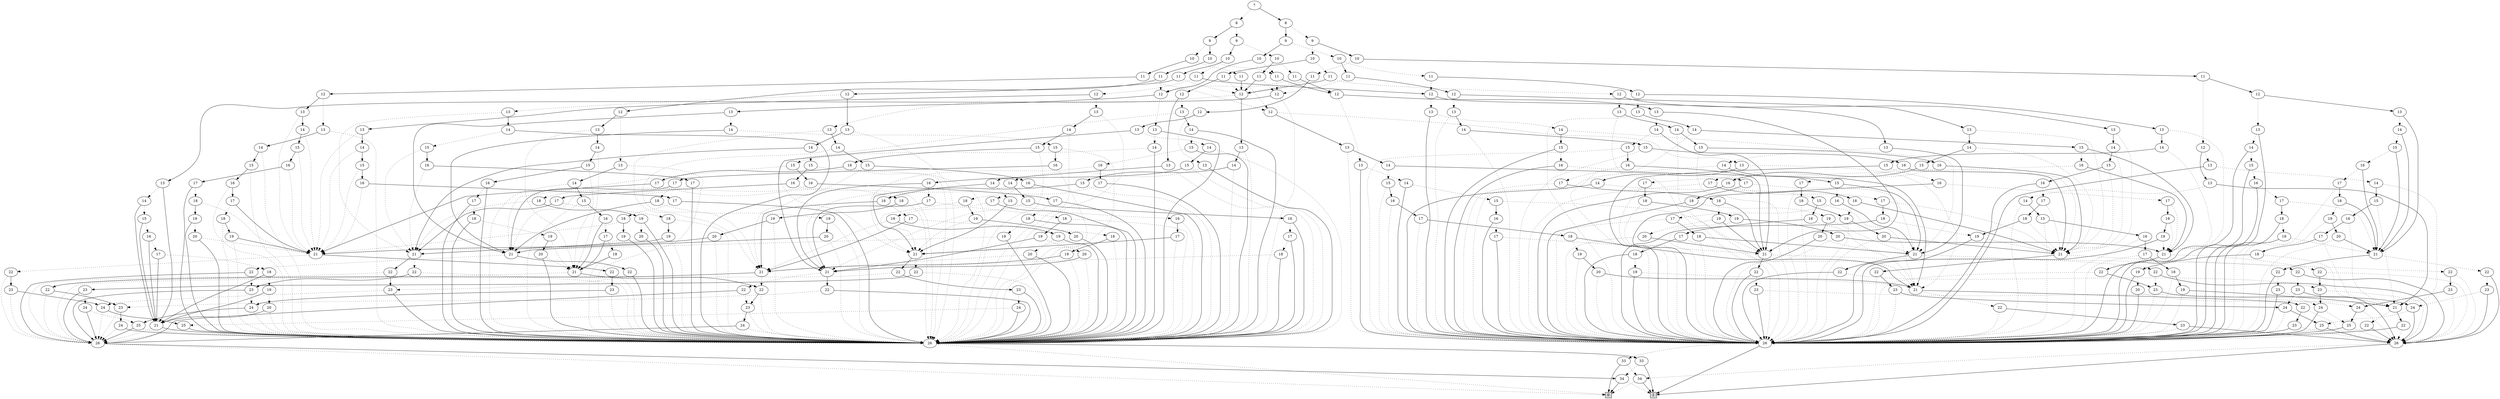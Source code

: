 digraph G {
0 [shape=box, label="0", style=filled, shape=box, height=0.3, width=0.3];
1 [shape=box, label="1", style=filled, shape=box, height=0.3, width=0.3];
61360 [label="7"];
61360 -> 61255 [style=dotted];
61360 -> 61359 [style=filled];
61255 [label="8"];
61255 -> 61227 [style=dotted];
61255 -> 61254 [style=filled];
61227 [label="9"];
61227 -> 61202 [style=dotted];
61227 -> 61226 [style=filled];
61202 [label="10"];
61202 -> 61201 [style=dotted];
61202 -> 60271 [style=filled];
61201 [label="11"];
61201 -> 60211 [style=dotted];
61201 -> 61200 [style=filled];
60211 [label="12"];
60211 -> 60202 [style=dotted];
60211 -> 60210 [style=filled];
60202 [label="13"];
60202 -> 60201 [style=dotted];
60202 -> 60185 [style=filled];
60201 [label="14"];
60201 -> 60200 [style=dotted];
60201 -> 60185 [style=filled];
60200 [label="15"];
60200 -> 60195 [style=dotted];
60200 -> 60199 [style=filled];
60195 [label="21"];
60195 -> 60190 [style=dotted];
60195 -> 60194 [style=filled];
60190 [label="22"];
60190 -> 60189 [style=dotted];
60190 -> 60186 [style=filled];
60189 [label="23"];
60189 -> 60188 [style=dotted];
60189 -> 60186 [style=filled];
60188 [label="24"];
60188 -> 60185 [style=dotted];
60188 -> 60187 [style=filled];
60185 [label="26"];
60185 -> 0 [style=dotted];
60185 -> 1198 [style=filled];
1198 [label="33"];
1198 -> 71 [style=dotted];
1198 -> 1 [style=filled];
71 [label="34"];
71 -> 1 [style=dotted];
71 -> 0 [style=filled];
60187 [label="25"];
60187 -> 60185 [style=dotted];
60187 -> 60186 [style=filled];
60186 [label="26"];
60186 -> 0 [style=dotted];
60186 -> 71 [style=filled];
60194 [label="22"];
60194 -> 60193 [style=dotted];
60194 -> 60185 [style=filled];
60193 [label="23"];
60193 -> 60192 [style=dotted];
60193 -> 60185 [style=filled];
60192 [label="24"];
60192 -> 60186 [style=dotted];
60192 -> 60191 [style=filled];
60191 [label="25"];
60191 -> 60186 [style=dotted];
60191 -> 60185 [style=filled];
60199 [label="16"];
60199 -> 60195 [style=dotted];
60199 -> 60198 [style=filled];
60198 [label="17"];
60198 -> 60197 [style=dotted];
60198 -> 60185 [style=filled];
60197 [label="18"];
60197 -> 60196 [style=dotted];
60197 -> 60185 [style=filled];
60196 [label="19"];
60196 -> 60195 [style=dotted];
60196 -> 60185 [style=filled];
60210 [label="13"];
60210 -> 60209 [style=dotted];
60210 -> 60195 [style=filled];
60209 [label="14"];
60209 -> 60208 [style=dotted];
60209 -> 60195 [style=filled];
60208 [label="15"];
60208 -> 60185 [style=dotted];
60208 -> 60207 [style=filled];
60207 [label="16"];
60207 -> 60185 [style=dotted];
60207 -> 60206 [style=filled];
60206 [label="17"];
60206 -> 60205 [style=dotted];
60206 -> 60195 [style=filled];
60205 [label="18"];
60205 -> 60204 [style=dotted];
60205 -> 60195 [style=filled];
60204 [label="19"];
60204 -> 60185 [style=dotted];
60204 -> 60203 [style=filled];
60203 [label="20"];
60203 -> 60185 [style=dotted];
60203 -> 60195 [style=filled];
61200 [label="12"];
61200 -> 61191 [style=dotted];
61200 -> 61199 [style=filled];
61191 [label="13"];
61191 -> 61190 [style=dotted];
61191 -> 61176 [style=filled];
61190 [label="14"];
61190 -> 61189 [style=dotted];
61190 -> 61176 [style=filled];
61189 [label="15"];
61189 -> 61186 [style=dotted];
61189 -> 61188 [style=filled];
61186 [label="21"];
61186 -> 61181 [style=dotted];
61186 -> 61185 [style=filled];
61181 [label="22"];
61181 -> 61180 [style=dotted];
61181 -> 61177 [style=filled];
61180 [label="23"];
61180 -> 61179 [style=dotted];
61180 -> 61177 [style=filled];
61179 [label="24"];
61179 -> 61176 [style=dotted];
61179 -> 61178 [style=filled];
61176 [label="26"];
61176 -> 1194 [style=dotted];
61176 -> 1 [style=filled];
1194 [label="33"];
1194 -> 70 [style=dotted];
1194 -> 0 [style=filled];
70 [label="34"];
70 -> 0 [style=dotted];
70 -> 1 [style=filled];
61178 [label="25"];
61178 -> 61176 [style=dotted];
61178 -> 61177 [style=filled];
61177 [label="26"];
61177 -> 70 [style=dotted];
61177 -> 1 [style=filled];
61185 [label="22"];
61185 -> 61184 [style=dotted];
61185 -> 61176 [style=filled];
61184 [label="23"];
61184 -> 61183 [style=dotted];
61184 -> 61176 [style=filled];
61183 [label="24"];
61183 -> 61177 [style=dotted];
61183 -> 61182 [style=filled];
61182 [label="25"];
61182 -> 61177 [style=dotted];
61182 -> 61176 [style=filled];
61188 [label="16"];
61188 -> 61187 [style=dotted];
61188 -> 61176 [style=filled];
61187 [label="17"];
61187 -> 61186 [style=dotted];
61187 -> 61176 [style=filled];
61199 [label="13"];
61199 -> 61198 [style=dotted];
61199 -> 61186 [style=filled];
61198 [label="14"];
61198 -> 61197 [style=dotted];
61198 -> 61186 [style=filled];
61197 [label="15"];
61197 -> 61176 [style=dotted];
61197 -> 61196 [style=filled];
61196 [label="16"];
61196 -> 61195 [style=dotted];
61196 -> 61186 [style=filled];
61195 [label="17"];
61195 -> 61176 [style=dotted];
61195 -> 61194 [style=filled];
61194 [label="18"];
61194 -> 61193 [style=dotted];
61194 -> 61186 [style=filled];
61193 [label="19"];
61193 -> 61192 [style=dotted];
61193 -> 61186 [style=filled];
61192 [label="20"];
61192 -> 61176 [style=dotted];
61192 -> 61186 [style=filled];
60271 [label="11"];
60271 -> 60247 [style=dotted];
60271 -> 60270 [style=filled];
60247 [label="12"];
60247 -> 60185 [style=dotted];
60247 -> 60246 [style=filled];
60246 [label="13"];
60246 -> 60245 [style=dotted];
60246 -> 60238 [style=filled];
60245 [label="14"];
60245 -> 60244 [style=dotted];
60245 -> 60238 [style=filled];
60244 [label="15"];
60244 -> 60243 [style=dotted];
60244 -> 60238 [style=filled];
60243 [label="16"];
60243 -> 60242 [style=dotted];
60243 -> 60238 [style=filled];
60242 [label="17"];
60242 -> 60241 [style=dotted];
60242 -> 60238 [style=filled];
60241 [label="18"];
60241 -> 60240 [style=dotted];
60241 -> 60238 [style=filled];
60240 [label="19"];
60240 -> 60239 [style=dotted];
60240 -> 60238 [style=filled];
60239 [label="20"];
60239 -> 60185 [style=dotted];
60239 -> 60238 [style=filled];
60238 [label="21"];
60238 -> 60186 [style=dotted];
60238 -> 60185 [style=filled];
60270 [label="12"];
60270 -> 60262 [style=dotted];
60270 -> 60269 [style=filled];
60262 [label="13"];
60262 -> 60254 [style=dotted];
60262 -> 60261 [style=filled];
60254 [label="21"];
60254 -> 60250 [style=dotted];
60254 -> 60253 [style=filled];
60250 [label="22"];
60250 -> 60185 [style=dotted];
60250 -> 60249 [style=filled];
60249 [label="23"];
60249 -> 60185 [style=dotted];
60249 -> 60248 [style=filled];
60248 [label="24"];
60248 -> 60185 [style=dotted];
60248 -> 60186 [style=filled];
60253 [label="22"];
60253 -> 60186 [style=dotted];
60253 -> 60252 [style=filled];
60252 [label="23"];
60252 -> 60186 [style=dotted];
60252 -> 60251 [style=filled];
60251 [label="24"];
60251 -> 60186 [style=dotted];
60251 -> 60185 [style=filled];
60261 [label="14"];
60261 -> 60254 [style=dotted];
60261 -> 60260 [style=filled];
60260 [label="15"];
60260 -> 60254 [style=dotted];
60260 -> 60259 [style=filled];
60259 [label="16"];
60259 -> 60258 [style=dotted];
60259 -> 60185 [style=filled];
60258 [label="17"];
60258 -> 60257 [style=dotted];
60258 -> 60185 [style=filled];
60257 [label="18"];
60257 -> 60254 [style=dotted];
60257 -> 60256 [style=filled];
60256 [label="19"];
60256 -> 60255 [style=dotted];
60256 -> 60185 [style=filled];
60255 [label="20"];
60255 -> 60254 [style=dotted];
60255 -> 60185 [style=filled];
60269 [label="13"];
60269 -> 60185 [style=dotted];
60269 -> 60268 [style=filled];
60268 [label="14"];
60268 -> 60185 [style=dotted];
60268 -> 60267 [style=filled];
60267 [label="15"];
60267 -> 60185 [style=dotted];
60267 -> 60266 [style=filled];
60266 [label="16"];
60266 -> 60265 [style=dotted];
60266 -> 60254 [style=filled];
60265 [label="17"];
60265 -> 60264 [style=dotted];
60265 -> 60254 [style=filled];
60264 [label="18"];
60264 -> 60185 [style=dotted];
60264 -> 60263 [style=filled];
60263 [label="19"];
60263 -> 60185 [style=dotted];
60263 -> 60254 [style=filled];
61226 [label="10"];
61226 -> 61225 [style=dotted];
61226 -> 60340 [style=filled];
61225 [label="11"];
61225 -> 60293 [style=dotted];
61225 -> 61224 [style=filled];
60293 [label="12"];
60293 -> 60285 [style=dotted];
60293 -> 60292 [style=filled];
60285 [label="13"];
60285 -> 60185 [style=dotted];
60285 -> 60284 [style=filled];
60284 [label="14"];
60284 -> 60185 [style=dotted];
60284 -> 60283 [style=filled];
60283 [label="15"];
60283 -> 60185 [style=dotted];
60283 -> 60282 [style=filled];
60282 [label="16"];
60282 -> 60185 [style=dotted];
60282 -> 60281 [style=filled];
60281 [label="17"];
60281 -> 60280 [style=dotted];
60281 -> 60277 [style=filled];
60280 [label="18"];
60280 -> 60185 [style=dotted];
60280 -> 60279 [style=filled];
60279 [label="19"];
60279 -> 60185 [style=dotted];
60279 -> 60278 [style=filled];
60278 [label="20"];
60278 -> 60185 [style=dotted];
60278 -> 60277 [style=filled];
60277 [label="21"];
60277 -> 60274 [style=dotted];
60277 -> 60276 [style=filled];
60274 [label="22"];
60274 -> 60186 [style=dotted];
60274 -> 60273 [style=filled];
60273 [label="23"];
60273 -> 60186 [style=dotted];
60273 -> 60192 [style=filled];
60276 [label="22"];
60276 -> 60185 [style=dotted];
60276 -> 60275 [style=filled];
60275 [label="23"];
60275 -> 60185 [style=dotted];
60275 -> 60188 [style=filled];
60292 [label="13"];
60292 -> 60277 [style=dotted];
60292 -> 60291 [style=filled];
60291 [label="14"];
60291 -> 60277 [style=dotted];
60291 -> 60290 [style=filled];
60290 [label="15"];
60290 -> 60277 [style=dotted];
60290 -> 60289 [style=filled];
60289 [label="16"];
60289 -> 60277 [style=dotted];
60289 -> 60288 [style=filled];
60288 [label="17"];
60288 -> 60287 [style=dotted];
60288 -> 60185 [style=filled];
60287 [label="18"];
60287 -> 60277 [style=dotted];
60287 -> 60286 [style=filled];
60286 [label="19"];
60286 -> 60277 [style=dotted];
60286 -> 60185 [style=filled];
61224 [label="12"];
61224 -> 61217 [style=dotted];
61224 -> 61223 [style=filled];
61217 [label="13"];
61217 -> 61216 [style=dotted];
61217 -> 61176 [style=filled];
61216 [label="14"];
61216 -> 61209 [style=dotted];
61216 -> 61215 [style=filled];
61209 [label="21"];
61209 -> 61205 [style=dotted];
61209 -> 61208 [style=filled];
61205 [label="22"];
61205 -> 61204 [style=dotted];
61205 -> 61177 [style=filled];
61204 [label="23"];
61204 -> 61176 [style=dotted];
61204 -> 61203 [style=filled];
61203 [label="24"];
61203 -> 61178 [style=dotted];
61203 -> 61177 [style=filled];
61208 [label="22"];
61208 -> 61207 [style=dotted];
61208 -> 61176 [style=filled];
61207 [label="23"];
61207 -> 61177 [style=dotted];
61207 -> 61206 [style=filled];
61206 [label="24"];
61206 -> 61182 [style=dotted];
61206 -> 61176 [style=filled];
61215 [label="15"];
61215 -> 61214 [style=dotted];
61215 -> 61176 [style=filled];
61214 [label="16"];
61214 -> 61213 [style=dotted];
61214 -> 61176 [style=filled];
61213 [label="17"];
61213 -> 61209 [style=dotted];
61213 -> 61212 [style=filled];
61212 [label="18"];
61212 -> 61211 [style=dotted];
61212 -> 61176 [style=filled];
61211 [label="19"];
61211 -> 61209 [style=dotted];
61211 -> 61210 [style=filled];
61210 [label="20"];
61210 -> 61209 [style=dotted];
61210 -> 61176 [style=filled];
61223 [label="13"];
61223 -> 61222 [style=dotted];
61223 -> 61209 [style=filled];
61222 [label="14"];
61222 -> 61176 [style=dotted];
61222 -> 61221 [style=filled];
61221 [label="15"];
61221 -> 61220 [style=dotted];
61221 -> 61209 [style=filled];
61220 [label="16"];
61220 -> 61219 [style=dotted];
61220 -> 61209 [style=filled];
61219 [label="17"];
61219 -> 61176 [style=dotted];
61219 -> 61218 [style=filled];
61218 [label="18"];
61218 -> 61176 [style=dotted];
61218 -> 61209 [style=filled];
60340 [label="11"];
60340 -> 60270 [style=dotted];
60340 -> 60339 [style=filled];
60339 [label="12"];
60339 -> 60331 [style=dotted];
60339 -> 60338 [style=filled];
60331 [label="13"];
60331 -> 60323 [style=dotted];
60331 -> 60330 [style=filled];
60323 [label="21"];
60323 -> 60321 [style=dotted];
60323 -> 60322 [style=filled];
60321 [label="22"];
60321 -> 60185 [style=dotted];
60321 -> 60189 [style=filled];
60322 [label="22"];
60322 -> 60186 [style=dotted];
60322 -> 60193 [style=filled];
60330 [label="14"];
60330 -> 60329 [style=dotted];
60330 -> 60185 [style=filled];
60329 [label="15"];
60329 -> 60323 [style=dotted];
60329 -> 60328 [style=filled];
60328 [label="16"];
60328 -> 60323 [style=dotted];
60328 -> 60327 [style=filled];
60327 [label="17"];
60327 -> 60326 [style=dotted];
60327 -> 60185 [style=filled];
60326 [label="18"];
60326 -> 60323 [style=dotted];
60326 -> 60325 [style=filled];
60325 [label="19"];
60325 -> 60324 [style=dotted];
60325 -> 60185 [style=filled];
60324 [label="20"];
60324 -> 60323 [style=dotted];
60324 -> 60185 [style=filled];
60338 [label="13"];
60338 -> 60185 [style=dotted];
60338 -> 60337 [style=filled];
60337 [label="14"];
60337 -> 60336 [style=dotted];
60337 -> 60323 [style=filled];
60336 [label="15"];
60336 -> 60185 [style=dotted];
60336 -> 60335 [style=filled];
60335 [label="16"];
60335 -> 60185 [style=dotted];
60335 -> 60334 [style=filled];
60334 [label="17"];
60334 -> 60333 [style=dotted];
60334 -> 60323 [style=filled];
60333 [label="18"];
60333 -> 60185 [style=dotted];
60333 -> 60332 [style=filled];
60332 [label="19"];
60332 -> 60185 [style=dotted];
60332 -> 60323 [style=filled];
61254 [label="9"];
61254 -> 61251 [style=dotted];
61254 -> 61253 [style=filled];
61251 [label="10"];
61251 -> 61249 [style=dotted];
61251 -> 61250 [style=filled];
61249 [label="11"];
61249 -> 61248 [style=dotted];
61249 -> 60270 [style=filled];
61248 [label="12"];
61248 -> 61239 [style=dotted];
61248 -> 61247 [style=filled];
61239 [label="13"];
61239 -> 61232 [style=dotted];
61239 -> 61238 [style=filled];
61232 [label="21"];
61232 -> 61229 [style=dotted];
61232 -> 61231 [style=filled];
61229 [label="22"];
61229 -> 61176 [style=dotted];
61229 -> 61228 [style=filled];
61228 [label="23"];
61228 -> 61176 [style=dotted];
61228 -> 61177 [style=filled];
61231 [label="22"];
61231 -> 61177 [style=dotted];
61231 -> 61230 [style=filled];
61230 [label="23"];
61230 -> 61177 [style=dotted];
61230 -> 61176 [style=filled];
61238 [label="14"];
61238 -> 61237 [style=dotted];
61238 -> 61176 [style=filled];
61237 [label="15"];
61237 -> 61232 [style=dotted];
61237 -> 61236 [style=filled];
61236 [label="16"];
61236 -> 61232 [style=dotted];
61236 -> 61235 [style=filled];
61235 [label="17"];
61235 -> 61232 [style=dotted];
61235 -> 61234 [style=filled];
61234 [label="18"];
61234 -> 61233 [style=dotted];
61234 -> 61176 [style=filled];
61233 [label="19"];
61233 -> 61232 [style=dotted];
61233 -> 61176 [style=filled];
61247 [label="13"];
61247 -> 61176 [style=dotted];
61247 -> 61246 [style=filled];
61246 [label="14"];
61246 -> 61245 [style=dotted];
61246 -> 61232 [style=filled];
61245 [label="15"];
61245 -> 61176 [style=dotted];
61245 -> 61244 [style=filled];
61244 [label="16"];
61244 -> 61176 [style=dotted];
61244 -> 61243 [style=filled];
61243 [label="17"];
61243 -> 61176 [style=dotted];
61243 -> 61242 [style=filled];
61242 [label="18"];
61242 -> 61241 [style=dotted];
61242 -> 61232 [style=filled];
61241 [label="19"];
61241 -> 61176 [style=dotted];
61241 -> 61240 [style=filled];
61240 [label="20"];
61240 -> 61176 [style=dotted];
61240 -> 61232 [style=filled];
61250 [label="11"];
61250 -> 61248 [style=dotted];
61250 -> 60386 [style=filled];
60386 [label="12"];
60386 -> 60377 [style=dotted];
60386 -> 60385 [style=filled];
60377 [label="13"];
60377 -> 60185 [style=dotted];
60377 -> 60376 [style=filled];
60376 [label="14"];
60376 -> 60185 [style=dotted];
60376 -> 60375 [style=filled];
60375 [label="15"];
60375 -> 60185 [style=dotted];
60375 -> 60374 [style=filled];
60374 [label="16"];
60374 -> 60185 [style=dotted];
60374 -> 60373 [style=filled];
60373 [label="17"];
60373 -> 60372 [style=dotted];
60373 -> 60277 [style=filled];
60372 [label="18"];
60372 -> 60185 [style=dotted];
60372 -> 60371 [style=filled];
60371 [label="19"];
60371 -> 60185 [style=dotted];
60371 -> 60277 [style=filled];
60385 [label="13"];
60385 -> 60277 [style=dotted];
60385 -> 60384 [style=filled];
60384 [label="14"];
60384 -> 60277 [style=dotted];
60384 -> 60383 [style=filled];
60383 [label="15"];
60383 -> 60277 [style=dotted];
60383 -> 60382 [style=filled];
60382 [label="16"];
60382 -> 60277 [style=dotted];
60382 -> 60381 [style=filled];
60381 [label="17"];
60381 -> 60380 [style=dotted];
60381 -> 60185 [style=filled];
60380 [label="18"];
60380 -> 60277 [style=dotted];
60380 -> 60379 [style=filled];
60379 [label="19"];
60379 -> 60378 [style=dotted];
60379 -> 60185 [style=filled];
60378 [label="20"];
60378 -> 60277 [style=dotted];
60378 -> 60185 [style=filled];
61253 [label="10"];
61253 -> 61252 [style=dotted];
61253 -> 60406 [style=filled];
61252 [label="11"];
61252 -> 60247 [style=dotted];
61252 -> 61200 [style=filled];
60406 [label="11"];
60406 -> 60211 [style=dotted];
60406 -> 60405 [style=filled];
60405 [label="12"];
60405 -> 60396 [style=dotted];
60405 -> 60404 [style=filled];
60396 [label="13"];
60396 -> 60185 [style=dotted];
60396 -> 60395 [style=filled];
60395 [label="14"];
60395 -> 60185 [style=dotted];
60395 -> 60394 [style=filled];
60394 [label="15"];
60394 -> 60185 [style=dotted];
60394 -> 60393 [style=filled];
60393 [label="16"];
60393 -> 60392 [style=dotted];
60393 -> 60390 [style=filled];
60392 [label="17"];
60392 -> 60391 [style=dotted];
60392 -> 60390 [style=filled];
60391 [label="18"];
60391 -> 60185 [style=dotted];
60391 -> 60390 [style=filled];
60390 [label="21"];
60390 -> 60253 [style=dotted];
60390 -> 60250 [style=filled];
60404 [label="13"];
60404 -> 60390 [style=dotted];
60404 -> 60403 [style=filled];
60403 [label="14"];
60403 -> 60390 [style=dotted];
60403 -> 60402 [style=filled];
60402 [label="15"];
60402 -> 60390 [style=dotted];
60402 -> 60401 [style=filled];
60401 [label="16"];
60401 -> 60400 [style=dotted];
60401 -> 60185 [style=filled];
60400 [label="17"];
60400 -> 60399 [style=dotted];
60400 -> 60185 [style=filled];
60399 [label="18"];
60399 -> 60398 [style=dotted];
60399 -> 60185 [style=filled];
60398 [label="19"];
60398 -> 60390 [style=dotted];
60398 -> 60397 [style=filled];
60397 [label="20"];
60397 -> 60390 [style=dotted];
60397 -> 60185 [style=filled];
61359 [label="8"];
61359 -> 61321 [style=dotted];
61359 -> 61358 [style=filled];
61321 [label="9"];
61321 -> 61278 [style=dotted];
61321 -> 61320 [style=filled];
61278 [label="10"];
61278 -> 61277 [style=dotted];
61278 -> 60459 [style=filled];
61277 [label="11"];
61277 -> 61276 [style=dotted];
61277 -> 60270 [style=filled];
61276 [label="12"];
61276 -> 61268 [style=dotted];
61276 -> 61275 [style=filled];
61268 [label="13"];
61268 -> 61176 [style=dotted];
61268 -> 61267 [style=filled];
61267 [label="14"];
61267 -> 61176 [style=dotted];
61267 -> 61266 [style=filled];
61266 [label="15"];
61266 -> 61176 [style=dotted];
61266 -> 61265 [style=filled];
61265 [label="16"];
61265 -> 61264 [style=dotted];
61265 -> 61260 [style=filled];
61264 [label="17"];
61264 -> 61176 [style=dotted];
61264 -> 61263 [style=filled];
61263 [label="18"];
61263 -> 61176 [style=dotted];
61263 -> 61262 [style=filled];
61262 [label="19"];
61262 -> 61176 [style=dotted];
61262 -> 61261 [style=filled];
61261 [label="20"];
61261 -> 61176 [style=dotted];
61261 -> 61260 [style=filled];
61260 [label="21"];
61260 -> 61257 [style=dotted];
61260 -> 61259 [style=filled];
61257 [label="22"];
61257 -> 61177 [style=dotted];
61257 -> 61256 [style=filled];
61256 [label="23"];
61256 -> 61177 [style=dotted];
61256 -> 61183 [style=filled];
61259 [label="22"];
61259 -> 61176 [style=dotted];
61259 -> 61258 [style=filled];
61258 [label="23"];
61258 -> 61176 [style=dotted];
61258 -> 61179 [style=filled];
61275 [label="13"];
61275 -> 61260 [style=dotted];
61275 -> 61274 [style=filled];
61274 [label="14"];
61274 -> 61260 [style=dotted];
61274 -> 61273 [style=filled];
61273 [label="15"];
61273 -> 61260 [style=dotted];
61273 -> 61272 [style=filled];
61272 [label="16"];
61272 -> 61271 [style=dotted];
61272 -> 61176 [style=filled];
61271 [label="17"];
61271 -> 61260 [style=dotted];
61271 -> 61270 [style=filled];
61270 [label="18"];
61270 -> 61260 [style=dotted];
61270 -> 61269 [style=filled];
61269 [label="19"];
61269 -> 61260 [style=dotted];
61269 -> 61176 [style=filled];
60459 [label="11"];
60459 -> 60270 [style=dotted];
60459 -> 60458 [style=filled];
60458 [label="12"];
60458 -> 60452 [style=dotted];
60458 -> 60457 [style=filled];
60452 [label="13"];
60452 -> 60444 [style=dotted];
60452 -> 60451 [style=filled];
60444 [label="21"];
60444 -> 60440 [style=dotted];
60444 -> 60443 [style=filled];
60440 [label="22"];
60440 -> 60185 [style=dotted];
60440 -> 60439 [style=filled];
60439 [label="23"];
60439 -> 60438 [style=dotted];
60439 -> 60186 [style=filled];
60438 [label="24"];
60438 -> 60187 [style=dotted];
60438 -> 60186 [style=filled];
60443 [label="22"];
60443 -> 60186 [style=dotted];
60443 -> 60442 [style=filled];
60442 [label="23"];
60442 -> 60441 [style=dotted];
60442 -> 60185 [style=filled];
60441 [label="24"];
60441 -> 60191 [style=dotted];
60441 -> 60185 [style=filled];
60451 [label="14"];
60451 -> 60450 [style=dotted];
60451 -> 60185 [style=filled];
60450 [label="15"];
60450 -> 60449 [style=dotted];
60450 -> 60185 [style=filled];
60449 [label="16"];
60449 -> 60444 [style=dotted];
60449 -> 60448 [style=filled];
60448 [label="17"];
60448 -> 60447 [style=dotted];
60448 -> 60185 [style=filled];
60447 [label="18"];
60447 -> 60444 [style=dotted];
60447 -> 60446 [style=filled];
60446 [label="19"];
60446 -> 60444 [style=dotted];
60446 -> 60445 [style=filled];
60445 [label="20"];
60445 -> 60444 [style=dotted];
60445 -> 60185 [style=filled];
60457 [label="13"];
60457 -> 60185 [style=dotted];
60457 -> 60456 [style=filled];
60456 [label="14"];
60456 -> 60455 [style=dotted];
60456 -> 60444 [style=filled];
60455 [label="15"];
60455 -> 60454 [style=dotted];
60455 -> 60444 [style=filled];
60454 [label="16"];
60454 -> 60185 [style=dotted];
60454 -> 60453 [style=filled];
60453 [label="17"];
60453 -> 60185 [style=dotted];
60453 -> 60444 [style=filled];
61320 [label="10"];
61320 -> 60479 [style=dotted];
61320 -> 61319 [style=filled];
60479 [label="11"];
60479 -> 60270 [style=dotted];
60479 -> 60478 [style=filled];
60478 [label="12"];
60478 -> 60469 [style=dotted];
60478 -> 60477 [style=filled];
60469 [label="13"];
60469 -> 60468 [style=dotted];
60469 -> 60185 [style=filled];
60468 [label="14"];
60468 -> 60463 [style=dotted];
60468 -> 60467 [style=filled];
60463 [label="21"];
60463 -> 60461 [style=dotted];
60463 -> 60462 [style=filled];
60461 [label="22"];
60461 -> 60249 [style=dotted];
60461 -> 60186 [style=filled];
60462 [label="22"];
60462 -> 60252 [style=dotted];
60462 -> 60185 [style=filled];
60467 [label="15"];
60467 -> 60463 [style=dotted];
60467 -> 60466 [style=filled];
60466 [label="16"];
60466 -> 60465 [style=dotted];
60466 -> 60185 [style=filled];
60465 [label="17"];
60465 -> 60464 [style=dotted];
60465 -> 60185 [style=filled];
60464 [label="18"];
60464 -> 60463 [style=dotted];
60464 -> 60185 [style=filled];
60477 [label="13"];
60477 -> 60476 [style=dotted];
60477 -> 60463 [style=filled];
60476 [label="14"];
60476 -> 60185 [style=dotted];
60476 -> 60475 [style=filled];
60475 [label="15"];
60475 -> 60185 [style=dotted];
60475 -> 60474 [style=filled];
60474 [label="16"];
60474 -> 60473 [style=dotted];
60474 -> 60463 [style=filled];
60473 [label="17"];
60473 -> 60472 [style=dotted];
60473 -> 60463 [style=filled];
60472 [label="18"];
60472 -> 60185 [style=dotted];
60472 -> 60471 [style=filled];
60471 [label="19"];
60471 -> 60470 [style=dotted];
60471 -> 60463 [style=filled];
60470 [label="20"];
60470 -> 60185 [style=dotted];
60470 -> 60463 [style=filled];
61319 [label="11"];
61319 -> 61297 [style=dotted];
61319 -> 61318 [style=filled];
61297 [label="12"];
61297 -> 61289 [style=dotted];
61297 -> 61296 [style=filled];
61289 [label="13"];
61289 -> 61288 [style=dotted];
61289 -> 61176 [style=filled];
61288 [label="14"];
61288 -> 61281 [style=dotted];
61288 -> 61287 [style=filled];
61281 [label="21"];
61281 -> 61279 [style=dotted];
61281 -> 61280 [style=filled];
61279 [label="22"];
61279 -> 61176 [style=dotted];
61279 -> 61177 [style=filled];
61280 [label="22"];
61280 -> 61177 [style=dotted];
61280 -> 61176 [style=filled];
61287 [label="15"];
61287 -> 61281 [style=dotted];
61287 -> 61286 [style=filled];
61286 [label="16"];
61286 -> 61281 [style=dotted];
61286 -> 61285 [style=filled];
61285 [label="17"];
61285 -> 61281 [style=dotted];
61285 -> 61284 [style=filled];
61284 [label="18"];
61284 -> 61281 [style=dotted];
61284 -> 61283 [style=filled];
61283 [label="19"];
61283 -> 61282 [style=dotted];
61283 -> 61176 [style=filled];
61282 [label="20"];
61282 -> 61281 [style=dotted];
61282 -> 61176 [style=filled];
61296 [label="13"];
61296 -> 61295 [style=dotted];
61296 -> 61281 [style=filled];
61295 [label="14"];
61295 -> 61176 [style=dotted];
61295 -> 61294 [style=filled];
61294 [label="15"];
61294 -> 61176 [style=dotted];
61294 -> 61293 [style=filled];
61293 [label="16"];
61293 -> 61176 [style=dotted];
61293 -> 61292 [style=filled];
61292 [label="17"];
61292 -> 61176 [style=dotted];
61292 -> 61291 [style=filled];
61291 [label="18"];
61291 -> 61176 [style=dotted];
61291 -> 61290 [style=filled];
61290 [label="19"];
61290 -> 61176 [style=dotted];
61290 -> 61281 [style=filled];
61318 [label="12"];
61318 -> 61309 [style=dotted];
61318 -> 61317 [style=filled];
61309 [label="13"];
61309 -> 61308 [style=dotted];
61309 -> 61176 [style=filled];
61308 [label="14"];
61308 -> 61307 [style=dotted];
61308 -> 61176 [style=filled];
61307 [label="15"];
61307 -> 61306 [style=dotted];
61307 -> 61176 [style=filled];
61306 [label="16"];
61306 -> 61305 [style=dotted];
61306 -> 61176 [style=filled];
61305 [label="17"];
61305 -> 61302 [style=dotted];
61305 -> 61304 [style=filled];
61302 [label="21"];
61302 -> 61299 [style=dotted];
61302 -> 61301 [style=filled];
61299 [label="22"];
61299 -> 61298 [style=dotted];
61299 -> 61177 [style=filled];
61298 [label="23"];
61298 -> 61203 [style=dotted];
61298 -> 61177 [style=filled];
61301 [label="22"];
61301 -> 61300 [style=dotted];
61301 -> 61176 [style=filled];
61300 [label="23"];
61300 -> 61206 [style=dotted];
61300 -> 61176 [style=filled];
61304 [label="18"];
61304 -> 61303 [style=dotted];
61304 -> 61176 [style=filled];
61303 [label="19"];
61303 -> 61302 [style=dotted];
61303 -> 61176 [style=filled];
61317 [label="13"];
61317 -> 61316 [style=dotted];
61317 -> 61302 [style=filled];
61316 [label="14"];
61316 -> 61315 [style=dotted];
61316 -> 61302 [style=filled];
61315 [label="15"];
61315 -> 61314 [style=dotted];
61315 -> 61302 [style=filled];
61314 [label="16"];
61314 -> 61313 [style=dotted];
61314 -> 61302 [style=filled];
61313 [label="17"];
61313 -> 61176 [style=dotted];
61313 -> 61312 [style=filled];
61312 [label="18"];
61312 -> 61311 [style=dotted];
61312 -> 61302 [style=filled];
61311 [label="19"];
61311 -> 61176 [style=dotted];
61311 -> 61310 [style=filled];
61310 [label="20"];
61310 -> 61176 [style=dotted];
61310 -> 61302 [style=filled];
61358 [label="9"];
61358 -> 61356 [style=dotted];
61358 -> 61357 [style=filled];
61356 [label="10"];
61356 -> 61341 [style=dotted];
61356 -> 61355 [style=filled];
61341 [label="11"];
61341 -> 61224 [style=dotted];
61341 -> 61340 [style=filled];
61340 [label="12"];
61340 -> 61332 [style=dotted];
61340 -> 61339 [style=filled];
61332 [label="13"];
61332 -> 61176 [style=dotted];
61332 -> 61331 [style=filled];
61331 [label="14"];
61331 -> 61176 [style=dotted];
61331 -> 61330 [style=filled];
61330 [label="15"];
61330 -> 61329 [style=dotted];
61330 -> 61324 [style=filled];
61329 [label="16"];
61329 -> 61328 [style=dotted];
61329 -> 61324 [style=filled];
61328 [label="17"];
61328 -> 61176 [style=dotted];
61328 -> 61327 [style=filled];
61327 [label="18"];
61327 -> 61176 [style=dotted];
61327 -> 61326 [style=filled];
61326 [label="19"];
61326 -> 61176 [style=dotted];
61326 -> 61325 [style=filled];
61325 [label="20"];
61325 -> 61176 [style=dotted];
61325 -> 61324 [style=filled];
61324 [label="21"];
61324 -> 61322 [style=dotted];
61324 -> 61323 [style=filled];
61322 [label="22"];
61322 -> 61177 [style=dotted];
61322 -> 61207 [style=filled];
61323 [label="22"];
61323 -> 61176 [style=dotted];
61323 -> 61204 [style=filled];
61339 [label="13"];
61339 -> 61324 [style=dotted];
61339 -> 61338 [style=filled];
61338 [label="14"];
61338 -> 61324 [style=dotted];
61338 -> 61337 [style=filled];
61337 [label="15"];
61337 -> 61336 [style=dotted];
61337 -> 61176 [style=filled];
61336 [label="16"];
61336 -> 61335 [style=dotted];
61336 -> 61176 [style=filled];
61335 [label="17"];
61335 -> 61324 [style=dotted];
61335 -> 61334 [style=filled];
61334 [label="18"];
61334 -> 61324 [style=dotted];
61334 -> 61333 [style=filled];
61333 [label="19"];
61333 -> 61324 [style=dotted];
61333 -> 61176 [style=filled];
61355 [label="11"];
61355 -> 60247 [style=dotted];
61355 -> 61354 [style=filled];
61354 [label="12"];
61354 -> 61347 [style=dotted];
61354 -> 61353 [style=filled];
61347 [label="13"];
61347 -> 61176 [style=dotted];
61347 -> 61346 [style=filled];
61346 [label="14"];
61346 -> 61176 [style=dotted];
61346 -> 61345 [style=filled];
61345 [label="15"];
61345 -> 61176 [style=dotted];
61345 -> 61344 [style=filled];
61344 [label="16"];
61344 -> 61343 [style=dotted];
61344 -> 61260 [style=filled];
61343 [label="17"];
61343 -> 61176 [style=dotted];
61343 -> 61342 [style=filled];
61342 [label="18"];
61342 -> 61262 [style=dotted];
61342 -> 61260 [style=filled];
61353 [label="13"];
61353 -> 61260 [style=dotted];
61353 -> 61352 [style=filled];
61352 [label="14"];
61352 -> 61260 [style=dotted];
61352 -> 61351 [style=filled];
61351 [label="15"];
61351 -> 61260 [style=dotted];
61351 -> 61350 [style=filled];
61350 [label="16"];
61350 -> 61349 [style=dotted];
61350 -> 61176 [style=filled];
61349 [label="17"];
61349 -> 61260 [style=dotted];
61349 -> 61348 [style=filled];
61348 [label="18"];
61348 -> 61269 [style=dotted];
61348 -> 61176 [style=filled];
61357 [label="10"];
61357 -> 61252 [style=dotted];
61357 -> 60211 [style=filled];
}
